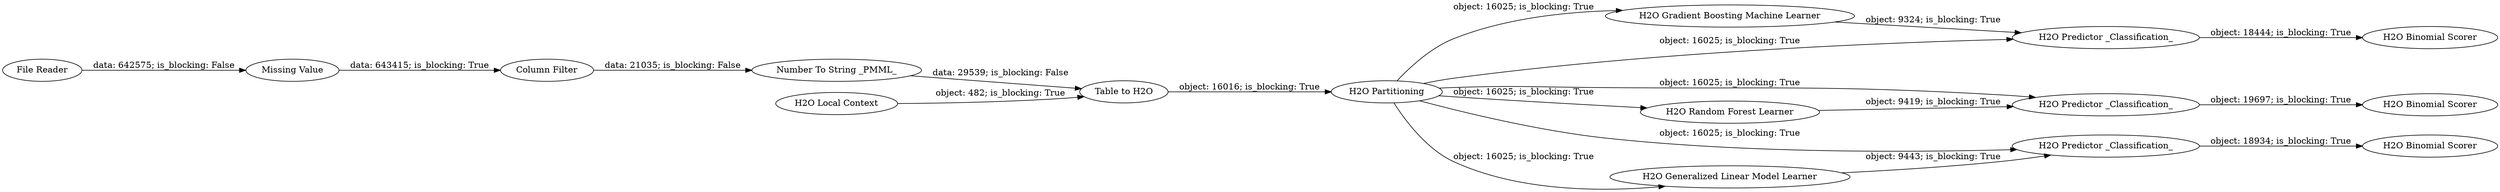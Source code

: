 digraph {
	"-7302135314771597863_15" [label="H2O Predictor _Classification_"]
	"-7302135314771597863_7" [label="H2O Gradient Boosting Machine Learner"]
	"-7302135314771597863_8" [label="H2O Partitioning"]
	"-7302135314771597863_10" [label="H2O Binomial Scorer"]
	"-7302135314771597863_1" [label="File Reader"]
	"-7302135314771597863_9" [label="H2O Predictor _Classification_"]
	"-7302135314771597863_2" [label="Missing Value"]
	"-7302135314771597863_16" [label="H2O Generalized Linear Model Learner"]
	"-7302135314771597863_13" [label="H2O Random Forest Learner"]
	"-7302135314771597863_6" [label="Table to H2O"]
	"-7302135314771597863_12" [label="Number To String _PMML_"]
	"-7302135314771597863_18" [label="H2O Binomial Scorer"]
	"-7302135314771597863_14" [label="H2O Binomial Scorer"]
	"-7302135314771597863_3" [label="H2O Local Context"]
	"-7302135314771597863_17" [label="H2O Predictor _Classification_"]
	"-7302135314771597863_5" [label="Column Filter"]
	"-7302135314771597863_6" -> "-7302135314771597863_8" [label="object: 16016; is_blocking: True"]
	"-7302135314771597863_8" -> "-7302135314771597863_17" [label="object: 16025; is_blocking: True"]
	"-7302135314771597863_13" -> "-7302135314771597863_15" [label="object: 9419; is_blocking: True"]
	"-7302135314771597863_8" -> "-7302135314771597863_15" [label="object: 16025; is_blocking: True"]
	"-7302135314771597863_16" -> "-7302135314771597863_17" [label="object: 9443; is_blocking: True"]
	"-7302135314771597863_7" -> "-7302135314771597863_9" [label="object: 9324; is_blocking: True"]
	"-7302135314771597863_8" -> "-7302135314771597863_7" [label="object: 16025; is_blocking: True"]
	"-7302135314771597863_5" -> "-7302135314771597863_12" [label="data: 21035; is_blocking: False"]
	"-7302135314771597863_3" -> "-7302135314771597863_6" [label="object: 482; is_blocking: True"]
	"-7302135314771597863_9" -> "-7302135314771597863_10" [label="object: 18444; is_blocking: True"]
	"-7302135314771597863_2" -> "-7302135314771597863_5" [label="data: 643415; is_blocking: True"]
	"-7302135314771597863_8" -> "-7302135314771597863_13" [label="object: 16025; is_blocking: True"]
	"-7302135314771597863_15" -> "-7302135314771597863_14" [label="object: 19697; is_blocking: True"]
	"-7302135314771597863_8" -> "-7302135314771597863_16" [label="object: 16025; is_blocking: True"]
	"-7302135314771597863_17" -> "-7302135314771597863_18" [label="object: 18934; is_blocking: True"]
	"-7302135314771597863_8" -> "-7302135314771597863_9" [label="object: 16025; is_blocking: True"]
	"-7302135314771597863_12" -> "-7302135314771597863_6" [label="data: 29539; is_blocking: False"]
	"-7302135314771597863_1" -> "-7302135314771597863_2" [label="data: 642575; is_blocking: False"]
	rankdir=LR
}
